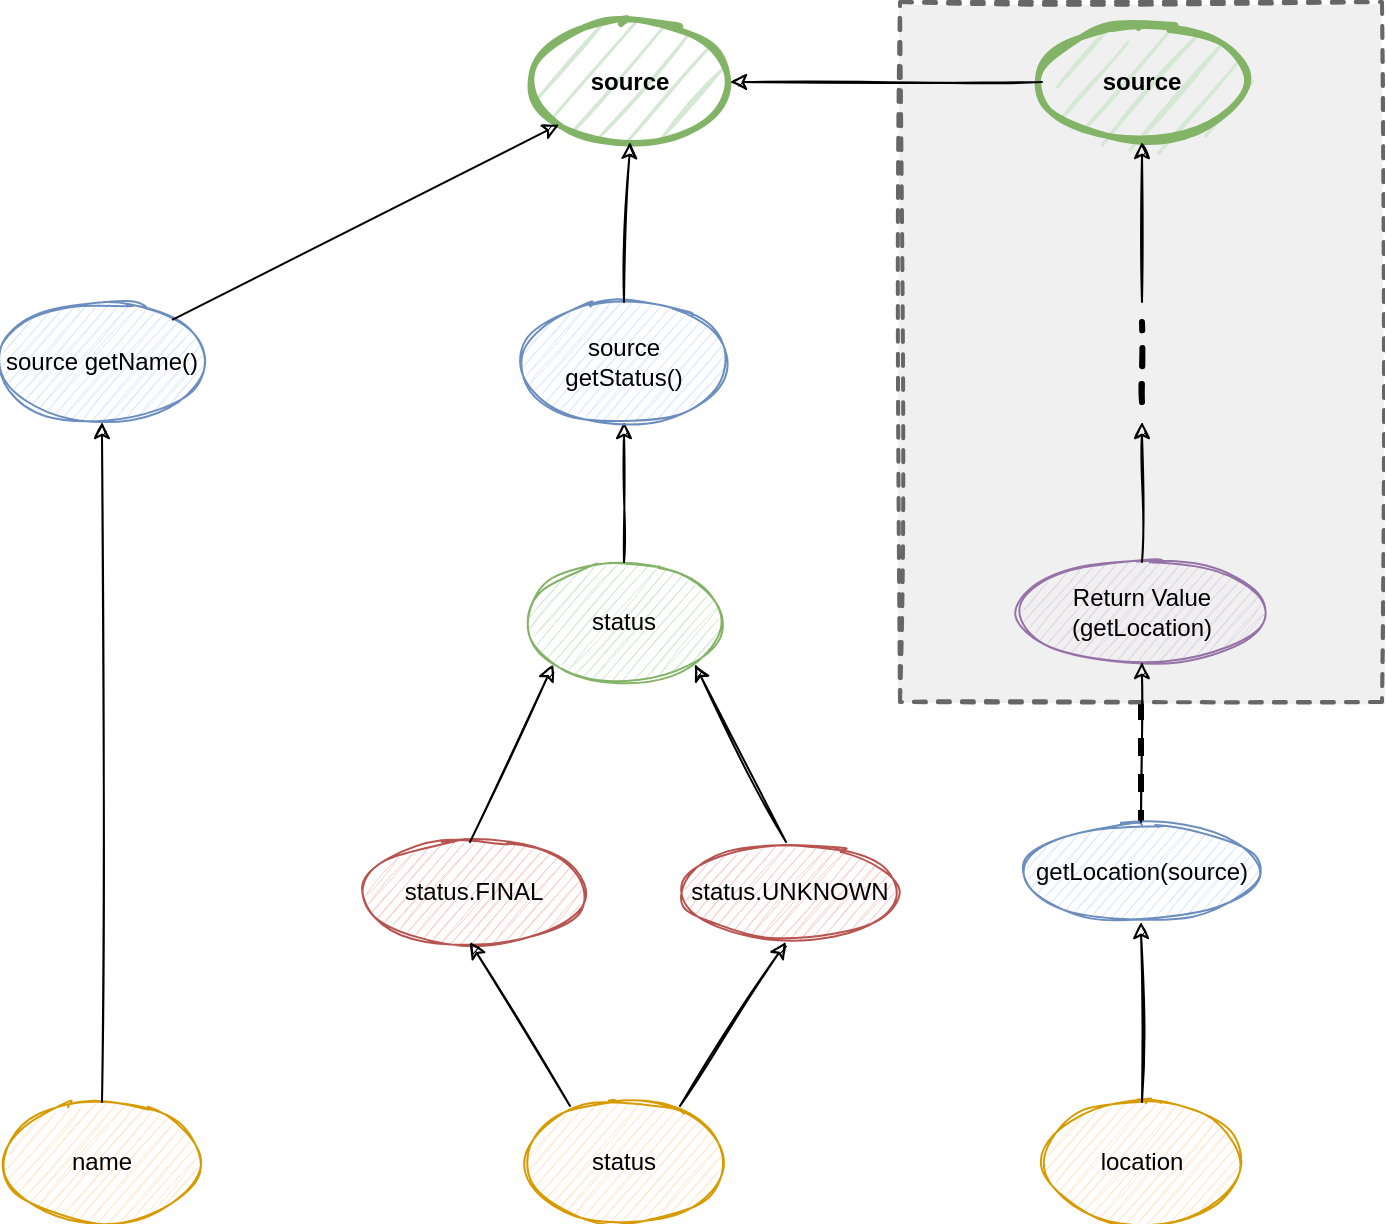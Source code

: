 <mxfile version="14.4.8" type="github">
  <diagram id="rYhMgfwNKbTofmugoh7U" name="Page-1">
    <mxGraphModel dx="830" dy="588" grid="1" gridSize="10" guides="1" tooltips="1" connect="1" arrows="1" fold="1" page="1" pageScale="1" pageWidth="827" pageHeight="1169" background="none" math="0" shadow="0">
      <root>
        <mxCell id="0" />
        <mxCell id="1" parent="0" />
        <mxCell id="-3vk_c2Lp5YfWhD3Yw9H-14" value="" style="edgeStyle=orthogonalEdgeStyle;rounded=0;orthogonalLoop=1;jettySize=auto;html=1;dashed=1;startArrow=none;startFill=0;endArrow=none;endFill=0;strokeWidth=3;" edge="1" parent="1" source="-3vk_c2Lp5YfWhD3Yw9H-13" target="7d4OW412Z7Q2IF9BUur--16">
          <mxGeometry relative="1" as="geometry" />
        </mxCell>
        <mxCell id="-3vk_c2Lp5YfWhD3Yw9H-13" value="" style="rounded=0;whiteSpace=wrap;html=1;dashed=1;sketch=1;strokeWidth=2;strokeColor=#666666;fontColor=#333333;fillStyle=solid;fillColor=#F0F0F0;" vertex="1" parent="1">
          <mxGeometry x="549" y="20" width="241" height="350" as="geometry" />
        </mxCell>
        <mxCell id="7d4OW412Z7Q2IF9BUur--5" value="name" style="ellipse;whiteSpace=wrap;html=1;fillColor=#ffe6cc;strokeColor=#d79b00;sketch=1;" parent="1" vertex="1">
          <mxGeometry x="100" y="570" width="100" height="60" as="geometry" />
        </mxCell>
        <mxCell id="7d4OW412Z7Q2IF9BUur--6" value="status" style="ellipse;whiteSpace=wrap;html=1;fillColor=#ffe6cc;strokeColor=#d79b00;sketch=1;" parent="1" vertex="1">
          <mxGeometry x="361" y="570" width="100" height="60" as="geometry" />
        </mxCell>
        <mxCell id="7d4OW412Z7Q2IF9BUur--7" value="location" style="ellipse;whiteSpace=wrap;html=1;fillColor=#ffe6cc;strokeColor=#d79b00;sketch=1;" parent="1" vertex="1">
          <mxGeometry x="620" y="570" width="100" height="60" as="geometry" />
        </mxCell>
        <mxCell id="7d4OW412Z7Q2IF9BUur--8" value="status.FINAL" style="ellipse;whiteSpace=wrap;html=1;fillColor=#f8cecc;strokeColor=#b85450;sketch=1;" parent="1" vertex="1">
          <mxGeometry x="279" y="440" width="114" height="50" as="geometry" />
        </mxCell>
        <mxCell id="7d4OW412Z7Q2IF9BUur--9" value="status.UNKNOWN" style="ellipse;whiteSpace=wrap;html=1;fillColor=#f8cecc;strokeColor=#b85450;sketch=1;" parent="1" vertex="1">
          <mxGeometry x="439" y="440" width="110" height="50" as="geometry" />
        </mxCell>
        <mxCell id="7d4OW412Z7Q2IF9BUur--10" value="&lt;b&gt;source&lt;/b&gt;" style="ellipse;whiteSpace=wrap;html=1;sketch=1;fillColor=#d5e8d4;strokeColor=#82b366;strokeWidth=3;" parent="1" vertex="1">
          <mxGeometry x="364" y="30" width="100" height="60" as="geometry" />
        </mxCell>
        <mxCell id="7d4OW412Z7Q2IF9BUur--11" value="" style="endArrow=classic;html=1;entryX=0.5;entryY=1;entryDx=0;entryDy=0;exitX=0.78;exitY=0.033;exitDx=0;exitDy=0;exitPerimeter=0;sketch=1;" parent="1" source="7d4OW412Z7Q2IF9BUur--6" edge="1">
          <mxGeometry width="50" height="50" relative="1" as="geometry">
            <mxPoint x="497" y="560" as="sourcePoint" />
            <mxPoint x="492" y="490" as="targetPoint" />
          </mxGeometry>
        </mxCell>
        <mxCell id="7d4OW412Z7Q2IF9BUur--12" value="" style="endArrow=classic;html=1;entryX=0.5;entryY=1;entryDx=0;entryDy=0;exitX=0.23;exitY=0.033;exitDx=0;exitDy=0;exitPerimeter=0;sketch=1;" parent="1" source="7d4OW412Z7Q2IF9BUur--6" edge="1">
          <mxGeometry width="50" height="50" relative="1" as="geometry">
            <mxPoint x="337" y="540" as="sourcePoint" />
            <mxPoint x="334" y="490" as="targetPoint" />
          </mxGeometry>
        </mxCell>
        <mxCell id="7d4OW412Z7Q2IF9BUur--13" value="" style="endArrow=classic;html=1;exitX=0.5;exitY=0;exitDx=0;exitDy=0;sketch=1;entryX=0.5;entryY=1;entryDx=0;entryDy=0;" parent="1" source="7d4OW412Z7Q2IF9BUur--5" target="-3vk_c2Lp5YfWhD3Yw9H-1" edge="1">
          <mxGeometry width="50" height="50" relative="1" as="geometry">
            <mxPoint x="170" y="430" as="sourcePoint" />
            <mxPoint x="230" y="310" as="targetPoint" />
          </mxGeometry>
        </mxCell>
        <mxCell id="7d4OW412Z7Q2IF9BUur--15" value="" style="endArrow=classic;html=1;entryX=0.5;entryY=1;entryDx=0;entryDy=0;exitX=0.5;exitY=0;exitDx=0;exitDy=0;sketch=1;" parent="1" source="7d4OW412Z7Q2IF9BUur--7" target="7d4OW412Z7Q2IF9BUur--16" edge="1">
          <mxGeometry width="50" height="50" relative="1" as="geometry">
            <mxPoint x="670" y="470" as="sourcePoint" />
            <mxPoint x="730.793" y="387.441" as="targetPoint" />
          </mxGeometry>
        </mxCell>
        <mxCell id="7d4OW412Z7Q2IF9BUur--16" value="getLocation(source)" style="ellipse;whiteSpace=wrap;html=1;fillColor=#dae8fc;strokeColor=#6c8ebf;sketch=1;" parent="1" vertex="1">
          <mxGeometry x="609.5" y="430" width="120" height="50" as="geometry" />
        </mxCell>
        <mxCell id="7d4OW412Z7Q2IF9BUur--17" value="status" style="ellipse;whiteSpace=wrap;html=1;fillColor=#d5e8d4;strokeColor=#82b366;sketch=1;" parent="1" vertex="1">
          <mxGeometry x="361" y="300" width="100" height="60" as="geometry" />
        </mxCell>
        <mxCell id="7d4OW412Z7Q2IF9BUur--18" value="" style="endArrow=classic;html=1;sketch=1;entryX=0.5;entryY=1;entryDx=0;entryDy=0;" parent="1" source="7d4OW412Z7Q2IF9BUur--17" target="-3vk_c2Lp5YfWhD3Yw9H-3" edge="1">
          <mxGeometry width="50" height="50" relative="1" as="geometry">
            <mxPoint x="540" y="190" as="sourcePoint" />
            <mxPoint x="414" y="230" as="targetPoint" />
          </mxGeometry>
        </mxCell>
        <mxCell id="7d4OW412Z7Q2IF9BUur--20" value="" style="endArrow=classic;html=1;entryX=0;entryY=1;entryDx=0;entryDy=0;exitX=0.5;exitY=0;exitDx=0;exitDy=0;sketch=1;" parent="1" target="7d4OW412Z7Q2IF9BUur--17" edge="1">
          <mxGeometry width="50" height="50" relative="1" as="geometry">
            <mxPoint x="334" y="440" as="sourcePoint" />
            <mxPoint x="377" y="288.02" as="targetPoint" />
          </mxGeometry>
        </mxCell>
        <mxCell id="7d4OW412Z7Q2IF9BUur--21" value="" style="endArrow=classic;html=1;entryX=1;entryY=1;entryDx=0;entryDy=0;exitX=0.5;exitY=0;exitDx=0;exitDy=0;sketch=1;" parent="1" target="7d4OW412Z7Q2IF9BUur--17" edge="1">
          <mxGeometry width="50" height="50" relative="1" as="geometry">
            <mxPoint x="492" y="440" as="sourcePoint" />
            <mxPoint x="527" y="338.02" as="targetPoint" />
          </mxGeometry>
        </mxCell>
        <mxCell id="-3vk_c2Lp5YfWhD3Yw9H-1" value="source getName()" style="ellipse;whiteSpace=wrap;html=1;fillColor=#dae8fc;strokeColor=#6c8ebf;sketch=1;" vertex="1" parent="1">
          <mxGeometry x="100" y="170" width="100" height="60" as="geometry" />
        </mxCell>
        <mxCell id="-3vk_c2Lp5YfWhD3Yw9H-2" value="" style="endArrow=classic;html=1;exitX=1;exitY=0;exitDx=0;exitDy=0;sketch=1;entryX=0;entryY=1;entryDx=0;entryDy=0;" edge="1" parent="1" source="-3vk_c2Lp5YfWhD3Yw9H-1" target="7d4OW412Z7Q2IF9BUur--10">
          <mxGeometry width="50" height="50" relative="1" as="geometry">
            <mxPoint x="264" y="250" as="sourcePoint" />
            <mxPoint x="364" y="90" as="targetPoint" />
          </mxGeometry>
        </mxCell>
        <mxCell id="-3vk_c2Lp5YfWhD3Yw9H-3" value="&lt;span&gt;source getStatus()&lt;/span&gt;" style="ellipse;whiteSpace=wrap;html=1;fillColor=#dae8fc;strokeColor=#6c8ebf;sketch=1;" vertex="1" parent="1">
          <mxGeometry x="361" y="170" width="100" height="60" as="geometry" />
        </mxCell>
        <mxCell id="-3vk_c2Lp5YfWhD3Yw9H-4" value="" style="endArrow=classic;html=1;sketch=1;entryX=0.5;entryY=1;entryDx=0;entryDy=0;exitX=0.5;exitY=0;exitDx=0;exitDy=0;" edge="1" parent="1" source="-3vk_c2Lp5YfWhD3Yw9H-3" target="7d4OW412Z7Q2IF9BUur--10">
          <mxGeometry width="50" height="50" relative="1" as="geometry">
            <mxPoint x="420" y="130" as="sourcePoint" />
            <mxPoint x="420" y="60" as="targetPoint" />
          </mxGeometry>
        </mxCell>
        <mxCell id="-3vk_c2Lp5YfWhD3Yw9H-5" value="Return Value (getLocation)" style="ellipse;whiteSpace=wrap;html=1;fillColor=#e1d5e7;strokeColor=#9673a6;sketch=1;" vertex="1" parent="1">
          <mxGeometry x="610" y="300" width="120" height="50" as="geometry" />
        </mxCell>
        <mxCell id="-3vk_c2Lp5YfWhD3Yw9H-6" value="&lt;span&gt;source&lt;/span&gt;" style="ellipse;whiteSpace=wrap;html=1;sketch=1;fillColor=#d5e8d4;strokeColor=#82b366;strokeWidth=3;fontStyle=1" vertex="1" parent="1">
          <mxGeometry x="620" y="30" width="100" height="60" as="geometry" />
        </mxCell>
        <mxCell id="-3vk_c2Lp5YfWhD3Yw9H-7" value="" style="endArrow=classic;html=1;entryX=0.5;entryY=1;entryDx=0;entryDy=0;exitX=0.5;exitY=0;exitDx=0;exitDy=0;sketch=1;" edge="1" parent="1" source="7d4OW412Z7Q2IF9BUur--16" target="-3vk_c2Lp5YfWhD3Yw9H-5">
          <mxGeometry width="50" height="50" relative="1" as="geometry">
            <mxPoint x="660" y="390" as="sourcePoint" />
            <mxPoint x="660" y="300" as="targetPoint" />
          </mxGeometry>
        </mxCell>
        <mxCell id="-3vk_c2Lp5YfWhD3Yw9H-8" value="" style="endArrow=classic;html=1;exitX=0.5;exitY=0;exitDx=0;exitDy=0;sketch=1;" edge="1" parent="1" source="-3vk_c2Lp5YfWhD3Yw9H-5">
          <mxGeometry width="50" height="50" relative="1" as="geometry">
            <mxPoint x="650" y="220" as="sourcePoint" />
            <mxPoint x="670" y="230" as="targetPoint" />
          </mxGeometry>
        </mxCell>
        <mxCell id="-3vk_c2Lp5YfWhD3Yw9H-10" value="" style="endArrow=classic;html=1;sketch=1;entryX=0.5;entryY=1;entryDx=0;entryDy=0;" edge="1" parent="1" target="-3vk_c2Lp5YfWhD3Yw9H-6">
          <mxGeometry width="50" height="50" relative="1" as="geometry">
            <mxPoint x="670" y="170" as="sourcePoint" />
            <mxPoint x="660" y="50" as="targetPoint" />
          </mxGeometry>
        </mxCell>
        <mxCell id="-3vk_c2Lp5YfWhD3Yw9H-12" value="" style="endArrow=none;html=1;sketch=1;startArrow=none;startFill=0;endFill=0;dashed=1;strokeWidth=3;" edge="1" parent="1">
          <mxGeometry width="50" height="50" relative="1" as="geometry">
            <mxPoint x="670" y="220" as="sourcePoint" />
            <mxPoint x="670" y="180" as="targetPoint" />
          </mxGeometry>
        </mxCell>
        <mxCell id="-3vk_c2Lp5YfWhD3Yw9H-15" value="" style="endArrow=classic;html=1;sketch=1;entryX=1;entryY=0.5;entryDx=0;entryDy=0;exitX=0;exitY=0.5;exitDx=0;exitDy=0;" edge="1" parent="1" source="-3vk_c2Lp5YfWhD3Yw9H-6" target="7d4OW412Z7Q2IF9BUur--10">
          <mxGeometry width="50" height="50" relative="1" as="geometry">
            <mxPoint x="510" y="60" as="sourcePoint" />
            <mxPoint x="510" y="-20" as="targetPoint" />
          </mxGeometry>
        </mxCell>
      </root>
    </mxGraphModel>
  </diagram>
</mxfile>
